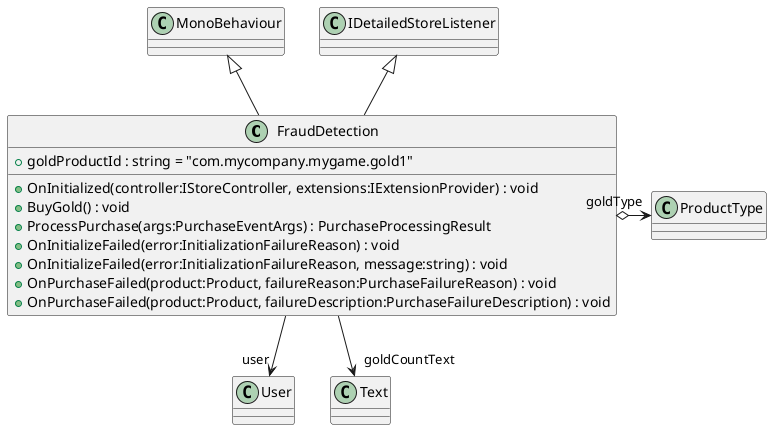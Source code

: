 @startuml
class FraudDetection {
    + goldProductId : string = "com.mycompany.mygame.gold1"
    + OnInitialized(controller:IStoreController, extensions:IExtensionProvider) : void
    + BuyGold() : void
    + ProcessPurchase(args:PurchaseEventArgs) : PurchaseProcessingResult
    + OnInitializeFailed(error:InitializationFailureReason) : void
    + OnInitializeFailed(error:InitializationFailureReason, message:string) : void
    + OnPurchaseFailed(product:Product, failureReason:PurchaseFailureReason) : void
    + OnPurchaseFailed(product:Product, failureDescription:PurchaseFailureDescription) : void
}
MonoBehaviour <|-- FraudDetection
IDetailedStoreListener <|-- FraudDetection
FraudDetection --> "user" User
FraudDetection o-> "goldType" ProductType
FraudDetection --> "goldCountText" Text
@enduml
